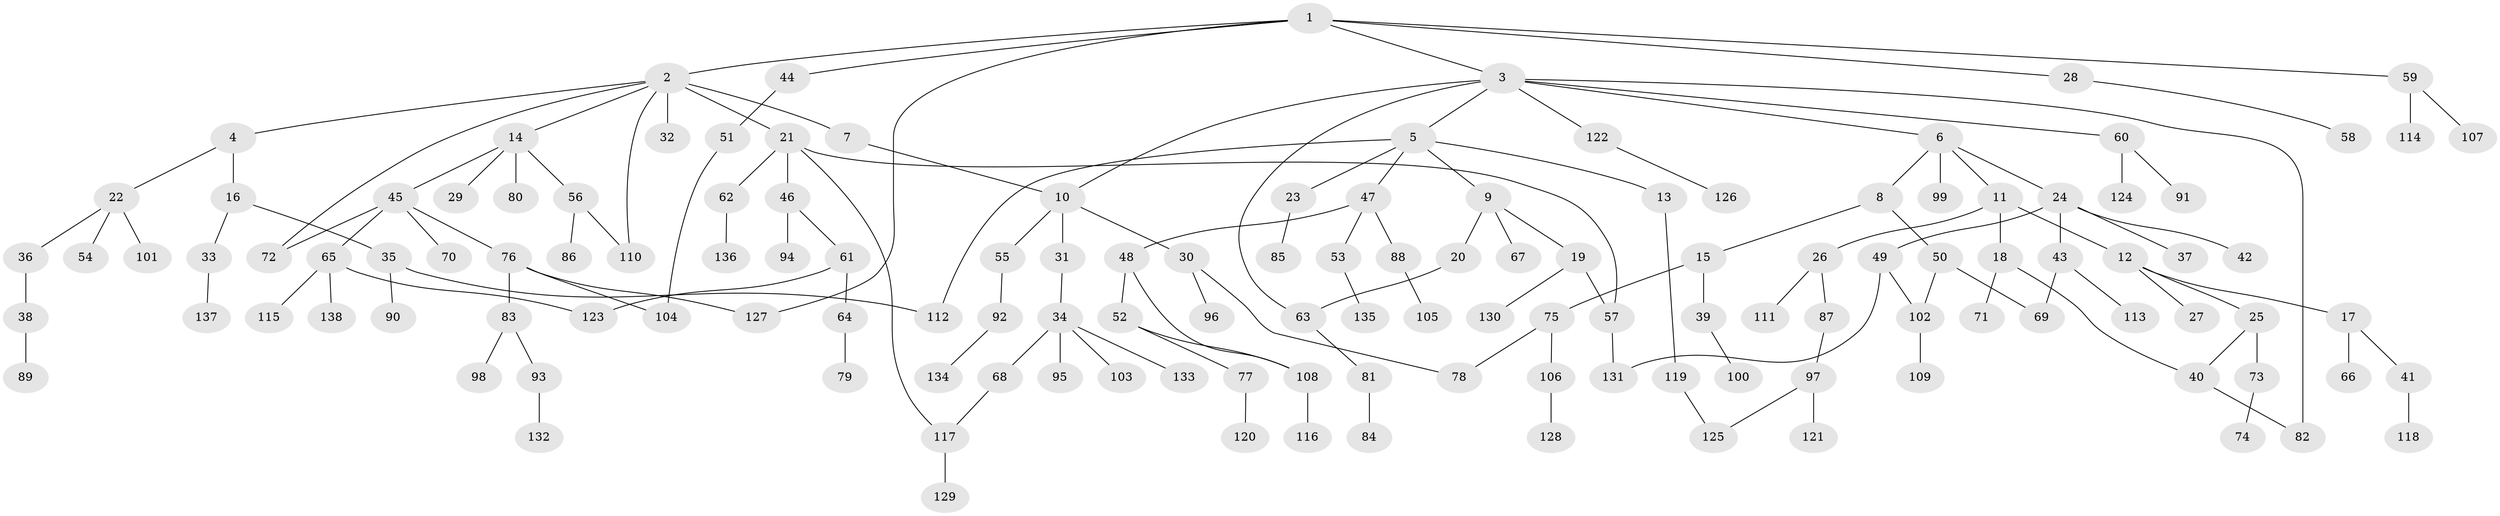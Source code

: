 // coarse degree distribution, {6: 0.02127659574468085, 8: 0.031914893617021274, 3: 0.13829787234042554, 5: 0.0425531914893617, 4: 0.11702127659574468, 2: 0.2127659574468085, 1: 0.43617021276595747}
// Generated by graph-tools (version 1.1) at 2025/51/02/27/25 19:51:39]
// undirected, 138 vertices, 155 edges
graph export_dot {
graph [start="1"]
  node [color=gray90,style=filled];
  1;
  2;
  3;
  4;
  5;
  6;
  7;
  8;
  9;
  10;
  11;
  12;
  13;
  14;
  15;
  16;
  17;
  18;
  19;
  20;
  21;
  22;
  23;
  24;
  25;
  26;
  27;
  28;
  29;
  30;
  31;
  32;
  33;
  34;
  35;
  36;
  37;
  38;
  39;
  40;
  41;
  42;
  43;
  44;
  45;
  46;
  47;
  48;
  49;
  50;
  51;
  52;
  53;
  54;
  55;
  56;
  57;
  58;
  59;
  60;
  61;
  62;
  63;
  64;
  65;
  66;
  67;
  68;
  69;
  70;
  71;
  72;
  73;
  74;
  75;
  76;
  77;
  78;
  79;
  80;
  81;
  82;
  83;
  84;
  85;
  86;
  87;
  88;
  89;
  90;
  91;
  92;
  93;
  94;
  95;
  96;
  97;
  98;
  99;
  100;
  101;
  102;
  103;
  104;
  105;
  106;
  107;
  108;
  109;
  110;
  111;
  112;
  113;
  114;
  115;
  116;
  117;
  118;
  119;
  120;
  121;
  122;
  123;
  124;
  125;
  126;
  127;
  128;
  129;
  130;
  131;
  132;
  133;
  134;
  135;
  136;
  137;
  138;
  1 -- 2;
  1 -- 3;
  1 -- 28;
  1 -- 44;
  1 -- 59;
  1 -- 127;
  2 -- 4;
  2 -- 7;
  2 -- 14;
  2 -- 21;
  2 -- 32;
  2 -- 72;
  2 -- 110;
  3 -- 5;
  3 -- 6;
  3 -- 60;
  3 -- 63;
  3 -- 122;
  3 -- 82;
  3 -- 10;
  4 -- 16;
  4 -- 22;
  5 -- 9;
  5 -- 13;
  5 -- 23;
  5 -- 47;
  5 -- 112;
  6 -- 8;
  6 -- 11;
  6 -- 24;
  6 -- 99;
  7 -- 10;
  8 -- 15;
  8 -- 50;
  9 -- 19;
  9 -- 20;
  9 -- 67;
  10 -- 30;
  10 -- 31;
  10 -- 55;
  11 -- 12;
  11 -- 18;
  11 -- 26;
  12 -- 17;
  12 -- 25;
  12 -- 27;
  13 -- 119;
  14 -- 29;
  14 -- 45;
  14 -- 56;
  14 -- 80;
  15 -- 39;
  15 -- 75;
  16 -- 33;
  16 -- 35;
  17 -- 41;
  17 -- 66;
  18 -- 40;
  18 -- 71;
  19 -- 57;
  19 -- 130;
  20 -- 63;
  21 -- 46;
  21 -- 62;
  21 -- 117;
  21 -- 57;
  22 -- 36;
  22 -- 54;
  22 -- 101;
  23 -- 85;
  24 -- 37;
  24 -- 42;
  24 -- 43;
  24 -- 49;
  25 -- 73;
  25 -- 40;
  26 -- 87;
  26 -- 111;
  28 -- 58;
  30 -- 96;
  30 -- 78;
  31 -- 34;
  33 -- 137;
  34 -- 68;
  34 -- 95;
  34 -- 103;
  34 -- 133;
  35 -- 90;
  35 -- 112;
  36 -- 38;
  38 -- 89;
  39 -- 100;
  40 -- 82;
  41 -- 118;
  43 -- 113;
  43 -- 69;
  44 -- 51;
  45 -- 65;
  45 -- 70;
  45 -- 76;
  45 -- 72;
  46 -- 61;
  46 -- 94;
  47 -- 48;
  47 -- 53;
  47 -- 88;
  48 -- 52;
  48 -- 108;
  49 -- 131;
  49 -- 102;
  50 -- 69;
  50 -- 102;
  51 -- 104;
  52 -- 77;
  52 -- 108;
  53 -- 135;
  55 -- 92;
  56 -- 86;
  56 -- 110;
  57 -- 131;
  59 -- 107;
  59 -- 114;
  60 -- 91;
  60 -- 124;
  61 -- 64;
  61 -- 123;
  62 -- 136;
  63 -- 81;
  64 -- 79;
  65 -- 115;
  65 -- 138;
  65 -- 123;
  68 -- 117;
  73 -- 74;
  75 -- 78;
  75 -- 106;
  76 -- 83;
  76 -- 127;
  76 -- 104;
  77 -- 120;
  81 -- 84;
  83 -- 93;
  83 -- 98;
  87 -- 97;
  88 -- 105;
  92 -- 134;
  93 -- 132;
  97 -- 121;
  97 -- 125;
  102 -- 109;
  106 -- 128;
  108 -- 116;
  117 -- 129;
  119 -- 125;
  122 -- 126;
}
